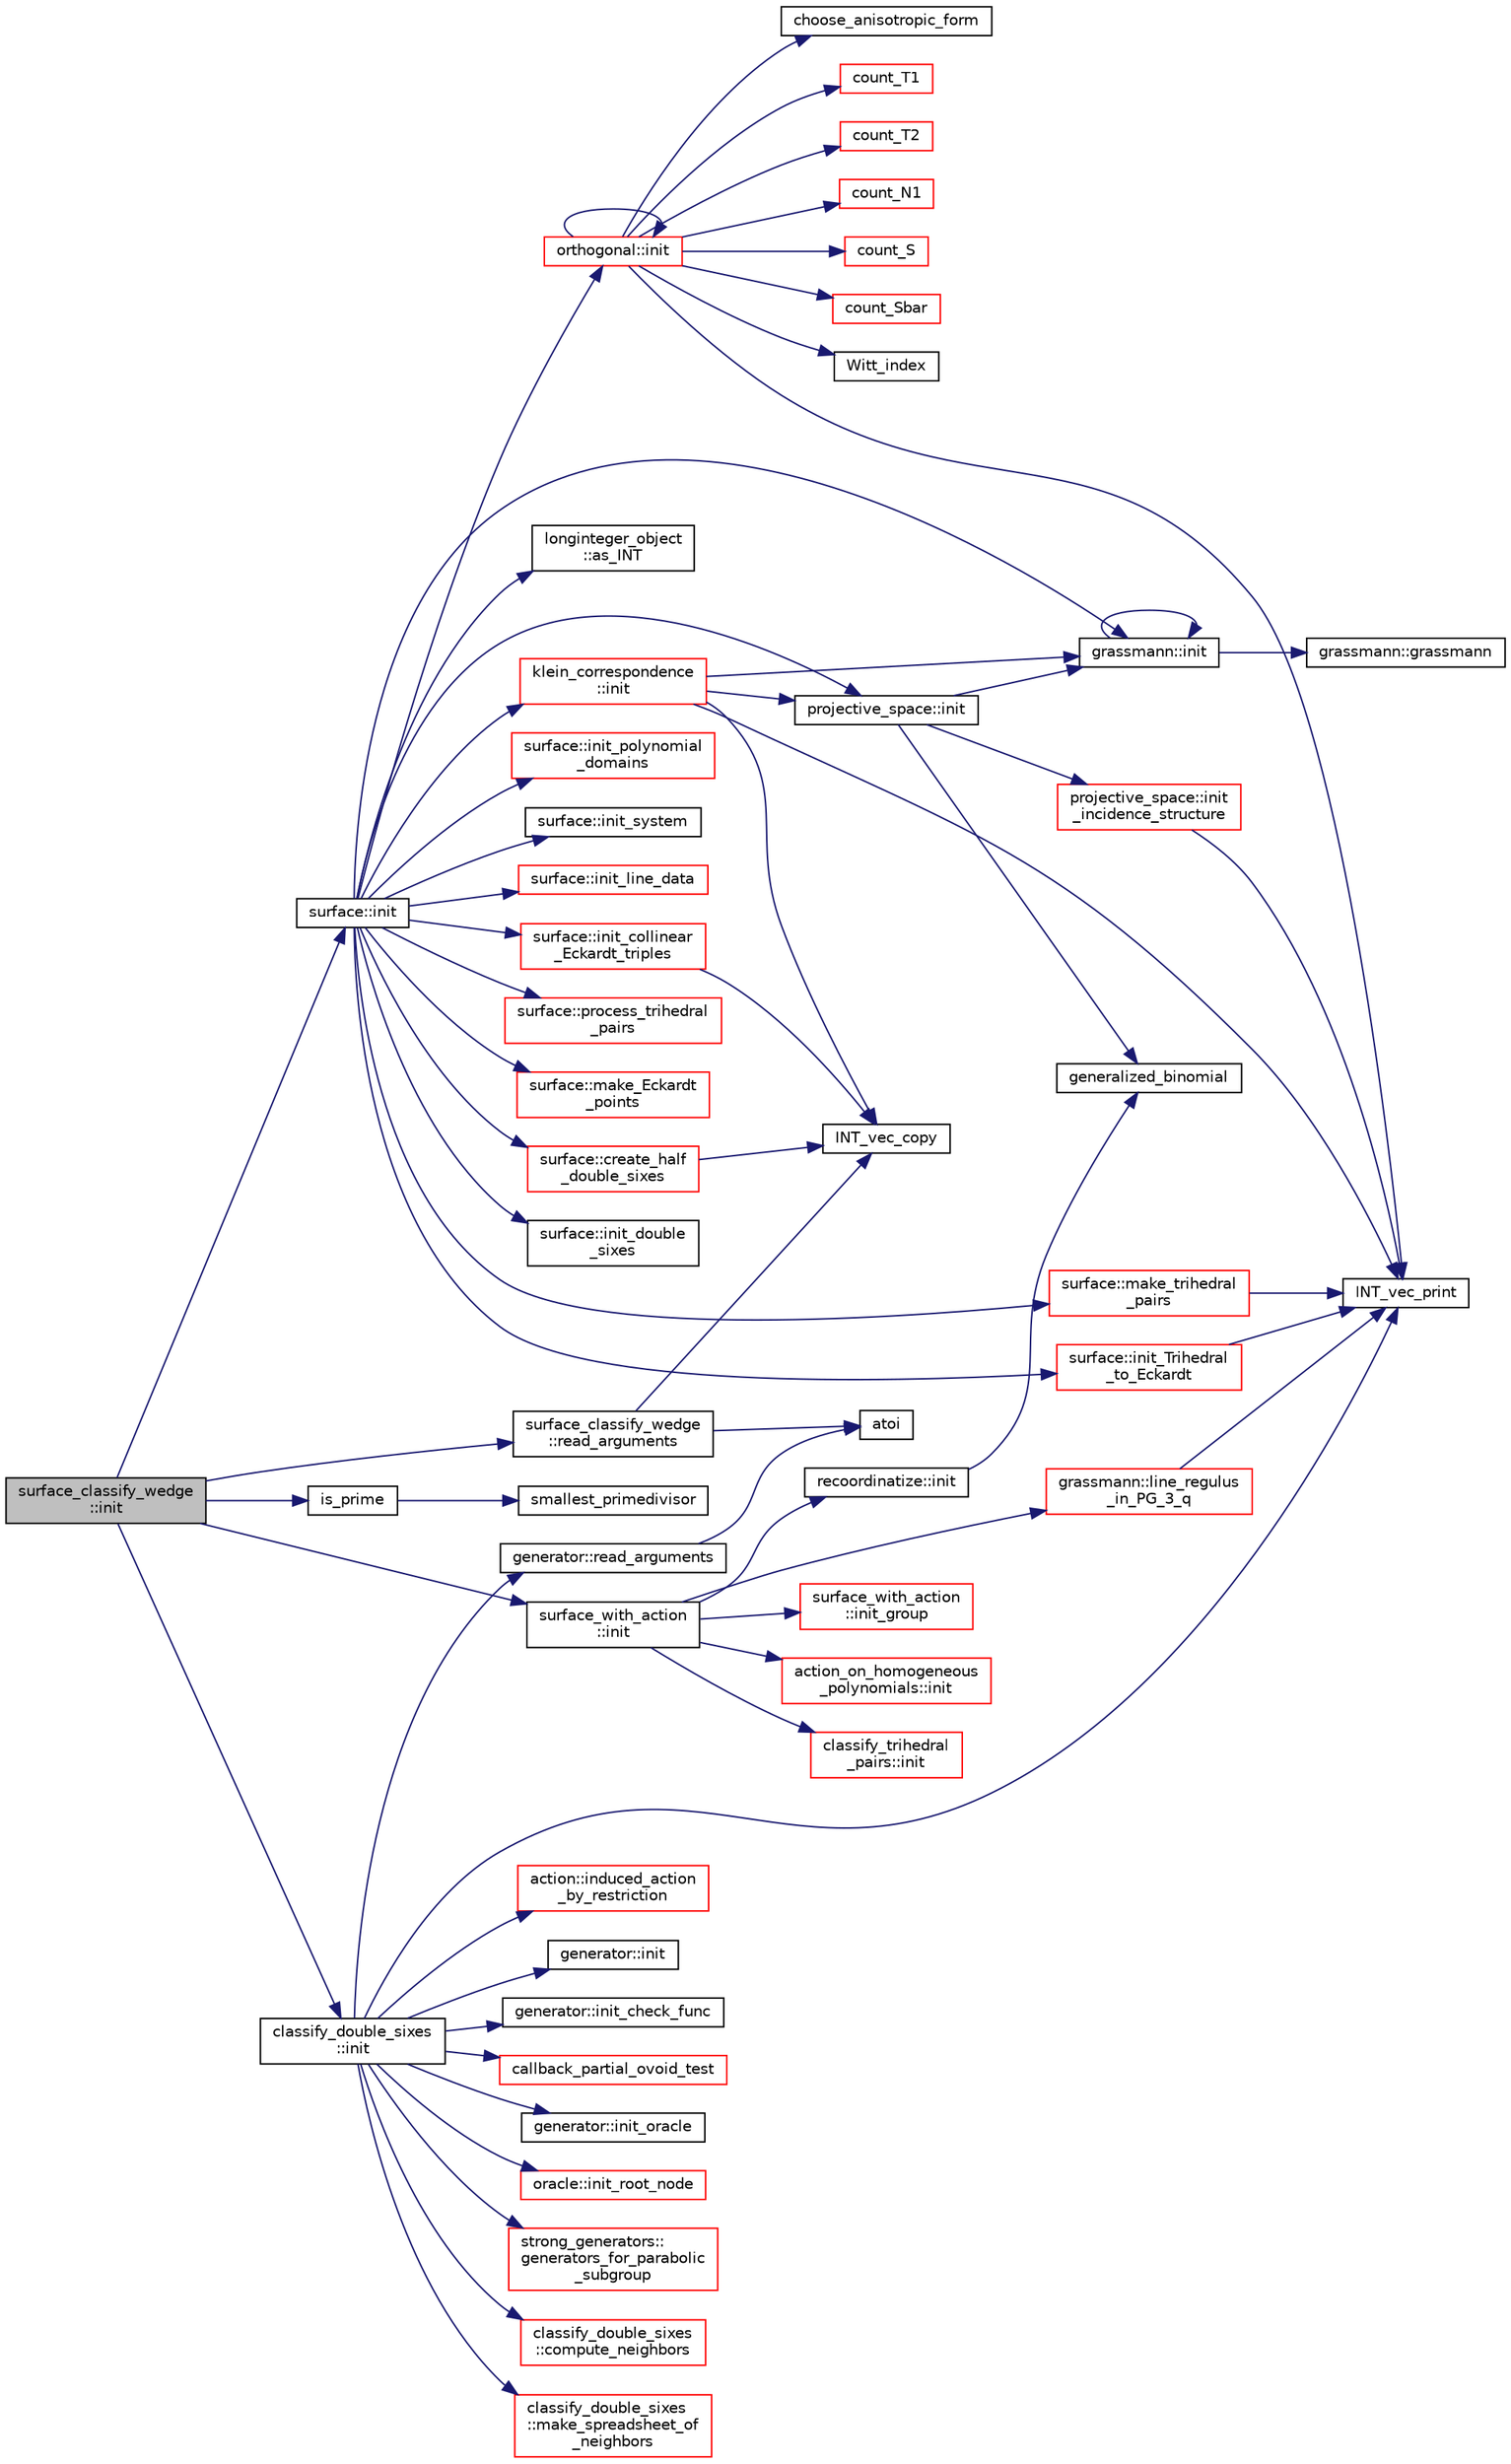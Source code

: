 digraph "surface_classify_wedge::init"
{
  edge [fontname="Helvetica",fontsize="10",labelfontname="Helvetica",labelfontsize="10"];
  node [fontname="Helvetica",fontsize="10",shape=record];
  rankdir="LR";
  Node1112 [label="surface_classify_wedge\l::init",height=0.2,width=0.4,color="black", fillcolor="grey75", style="filled", fontcolor="black"];
  Node1112 -> Node1113 [color="midnightblue",fontsize="10",style="solid",fontname="Helvetica"];
  Node1113 [label="surface_classify_wedge\l::read_arguments",height=0.2,width=0.4,color="black", fillcolor="white", style="filled",URL="$d7/d5c/classsurface__classify__wedge.html#a9b339bce60984d007d2057f3789aefd9"];
  Node1113 -> Node1114 [color="midnightblue",fontsize="10",style="solid",fontname="Helvetica"];
  Node1114 [label="atoi",height=0.2,width=0.4,color="black", fillcolor="white", style="filled",URL="$d9/d60/discreta_8h.html#ad0ac71cbcb495289e474437d6b7d7fac"];
  Node1113 -> Node1115 [color="midnightblue",fontsize="10",style="solid",fontname="Helvetica"];
  Node1115 [label="INT_vec_copy",height=0.2,width=0.4,color="black", fillcolor="white", style="filled",URL="$df/dbf/sajeeb_8_c.html#ac2d875e27e009af6ec04d17254d11075"];
  Node1112 -> Node1116 [color="midnightblue",fontsize="10",style="solid",fontname="Helvetica"];
  Node1116 [label="surface::init",height=0.2,width=0.4,color="black", fillcolor="white", style="filled",URL="$d5/d88/classsurface.html#a90570b0ca6ab02988159f2c40cb27308"];
  Node1116 -> Node1117 [color="midnightblue",fontsize="10",style="solid",fontname="Helvetica"];
  Node1117 [label="projective_space::init",height=0.2,width=0.4,color="black", fillcolor="white", style="filled",URL="$d2/d17/classprojective__space.html#a8a1efa40df92744519365f82e4740dab"];
  Node1117 -> Node1118 [color="midnightblue",fontsize="10",style="solid",fontname="Helvetica"];
  Node1118 [label="grassmann::init",height=0.2,width=0.4,color="black", fillcolor="white", style="filled",URL="$df/d02/classgrassmann.html#a2e8cf7b9f203254493d7c2607c17d498"];
  Node1118 -> Node1119 [color="midnightblue",fontsize="10",style="solid",fontname="Helvetica"];
  Node1119 [label="grassmann::grassmann",height=0.2,width=0.4,color="black", fillcolor="white", style="filled",URL="$df/d02/classgrassmann.html#a252a85d3b74eb4fbd5771f4152a5f272"];
  Node1118 -> Node1118 [color="midnightblue",fontsize="10",style="solid",fontname="Helvetica"];
  Node1117 -> Node1120 [color="midnightblue",fontsize="10",style="solid",fontname="Helvetica"];
  Node1120 [label="generalized_binomial",height=0.2,width=0.4,color="black", fillcolor="white", style="filled",URL="$d2/d7c/combinatorics_8_c.html#a24762dc22e45175d18ec1ec1d2556ae8"];
  Node1117 -> Node1121 [color="midnightblue",fontsize="10",style="solid",fontname="Helvetica"];
  Node1121 [label="projective_space::init\l_incidence_structure",height=0.2,width=0.4,color="red", fillcolor="white", style="filled",URL="$d2/d17/classprojective__space.html#a1e59490325e045cc52674a3706780aed"];
  Node1121 -> Node1124 [color="midnightblue",fontsize="10",style="solid",fontname="Helvetica"];
  Node1124 [label="INT_vec_print",height=0.2,width=0.4,color="black", fillcolor="white", style="filled",URL="$df/dbf/sajeeb_8_c.html#a79a5901af0b47dd0d694109543c027fe"];
  Node1116 -> Node1118 [color="midnightblue",fontsize="10",style="solid",fontname="Helvetica"];
  Node1116 -> Node1151 [color="midnightblue",fontsize="10",style="solid",fontname="Helvetica"];
  Node1151 [label="longinteger_object\l::as_INT",height=0.2,width=0.4,color="black", fillcolor="white", style="filled",URL="$dd/d7e/classlonginteger__object.html#afb992d4679a6741acc63c8bcba27971e"];
  Node1116 -> Node1152 [color="midnightblue",fontsize="10",style="solid",fontname="Helvetica"];
  Node1152 [label="orthogonal::init",height=0.2,width=0.4,color="red", fillcolor="white", style="filled",URL="$d7/daa/classorthogonal.html#a8bd53ba30f34ac50889503f0f3ef6deb"];
  Node1152 -> Node1153 [color="midnightblue",fontsize="10",style="solid",fontname="Helvetica"];
  Node1153 [label="Witt_index",height=0.2,width=0.4,color="black", fillcolor="white", style="filled",URL="$d4/d67/geometry_8h.html#ab3483ecb9859a6758f82b5327da50534"];
  Node1152 -> Node1154 [color="midnightblue",fontsize="10",style="solid",fontname="Helvetica"];
  Node1154 [label="choose_anisotropic_form",height=0.2,width=0.4,color="black", fillcolor="white", style="filled",URL="$d4/d67/geometry_8h.html#a0cfd89420fa352dee57b4a6165981456"];
  Node1152 -> Node1155 [color="midnightblue",fontsize="10",style="solid",fontname="Helvetica"];
  Node1155 [label="count_T1",height=0.2,width=0.4,color="red", fillcolor="white", style="filled",URL="$d4/d67/geometry_8h.html#af42a0ed4f726c58cdeb601b55bddf0ce"];
  Node1152 -> Node1160 [color="midnightblue",fontsize="10",style="solid",fontname="Helvetica"];
  Node1160 [label="count_T2",height=0.2,width=0.4,color="red", fillcolor="white", style="filled",URL="$d4/d67/geometry_8h.html#aaf609f57b0d2c432401348a64eceecb8"];
  Node1152 -> Node1161 [color="midnightblue",fontsize="10",style="solid",fontname="Helvetica"];
  Node1161 [label="count_N1",height=0.2,width=0.4,color="red", fillcolor="white", style="filled",URL="$d4/d67/geometry_8h.html#a879b579a4ddaffbc75b230e81e33dcf4"];
  Node1152 -> Node1162 [color="midnightblue",fontsize="10",style="solid",fontname="Helvetica"];
  Node1162 [label="count_S",height=0.2,width=0.4,color="red", fillcolor="white", style="filled",URL="$d4/d67/geometry_8h.html#a9c6bd1c31d71d399cac8afa0713f56b9"];
  Node1152 -> Node1165 [color="midnightblue",fontsize="10",style="solid",fontname="Helvetica"];
  Node1165 [label="count_Sbar",height=0.2,width=0.4,color="red", fillcolor="white", style="filled",URL="$d4/d67/geometry_8h.html#a6b49fc2deeb261dc894f2fbe34a05e79"];
  Node1152 -> Node1152 [color="midnightblue",fontsize="10",style="solid",fontname="Helvetica"];
  Node1152 -> Node1124 [color="midnightblue",fontsize="10",style="solid",fontname="Helvetica"];
  Node1116 -> Node1257 [color="midnightblue",fontsize="10",style="solid",fontname="Helvetica"];
  Node1257 [label="klein_correspondence\l::init",height=0.2,width=0.4,color="red", fillcolor="white", style="filled",URL="$d7/d99/classklein__correspondence.html#a9f555dc65174ab66579e1118bd9b4ca0"];
  Node1257 -> Node1117 [color="midnightblue",fontsize="10",style="solid",fontname="Helvetica"];
  Node1257 -> Node1118 [color="midnightblue",fontsize="10",style="solid",fontname="Helvetica"];
  Node1257 -> Node1124 [color="midnightblue",fontsize="10",style="solid",fontname="Helvetica"];
  Node1257 -> Node1115 [color="midnightblue",fontsize="10",style="solid",fontname="Helvetica"];
  Node1116 -> Node1270 [color="midnightblue",fontsize="10",style="solid",fontname="Helvetica"];
  Node1270 [label="surface::init_polynomial\l_domains",height=0.2,width=0.4,color="red", fillcolor="white", style="filled",URL="$d5/d88/classsurface.html#a1f13f4c6bdc98d14920a2644a52f8bb6"];
  Node1116 -> Node1313 [color="midnightblue",fontsize="10",style="solid",fontname="Helvetica"];
  Node1313 [label="surface::init_system",height=0.2,width=0.4,color="black", fillcolor="white", style="filled",URL="$d5/d88/classsurface.html#a7fbcf60eff1b8fcf85459e8ee821fe36"];
  Node1116 -> Node1314 [color="midnightblue",fontsize="10",style="solid",fontname="Helvetica"];
  Node1314 [label="surface::init_line_data",height=0.2,width=0.4,color="red", fillcolor="white", style="filled",URL="$d5/d88/classsurface.html#a2d9e24e666ca96960e7215f759e899de"];
  Node1116 -> Node1316 [color="midnightblue",fontsize="10",style="solid",fontname="Helvetica"];
  Node1316 [label="surface::make_trihedral\l_pairs",height=0.2,width=0.4,color="red", fillcolor="white", style="filled",URL="$d5/d88/classsurface.html#ad5643c9ea75032122ba52e24d1fc23c4"];
  Node1316 -> Node1124 [color="midnightblue",fontsize="10",style="solid",fontname="Helvetica"];
  Node1116 -> Node1326 [color="midnightblue",fontsize="10",style="solid",fontname="Helvetica"];
  Node1326 [label="surface::process_trihedral\l_pairs",height=0.2,width=0.4,color="red", fillcolor="white", style="filled",URL="$d5/d88/classsurface.html#a94cd90088cd556805d058d0a72c2f372"];
  Node1116 -> Node1344 [color="midnightblue",fontsize="10",style="solid",fontname="Helvetica"];
  Node1344 [label="surface::make_Eckardt\l_points",height=0.2,width=0.4,color="red", fillcolor="white", style="filled",URL="$d5/d88/classsurface.html#a12becb7be3c15fbff264368f79bd2f1b"];
  Node1116 -> Node1350 [color="midnightblue",fontsize="10",style="solid",fontname="Helvetica"];
  Node1350 [label="surface::init_Trihedral\l_to_Eckardt",height=0.2,width=0.4,color="red", fillcolor="white", style="filled",URL="$d5/d88/classsurface.html#a1148e4fd151382344a4a7cc76f8197d4"];
  Node1350 -> Node1124 [color="midnightblue",fontsize="10",style="solid",fontname="Helvetica"];
  Node1116 -> Node1357 [color="midnightblue",fontsize="10",style="solid",fontname="Helvetica"];
  Node1357 [label="surface::init_collinear\l_Eckardt_triples",height=0.2,width=0.4,color="red", fillcolor="white", style="filled",URL="$d5/d88/classsurface.html#a7b53d7cad5ba4901e57cac31a364ac47"];
  Node1357 -> Node1115 [color="midnightblue",fontsize="10",style="solid",fontname="Helvetica"];
  Node1116 -> Node1358 [color="midnightblue",fontsize="10",style="solid",fontname="Helvetica"];
  Node1358 [label="surface::init_double\l_sixes",height=0.2,width=0.4,color="black", fillcolor="white", style="filled",URL="$d5/d88/classsurface.html#ae0c2231c8e8e070224d8f56bf6dbad80"];
  Node1116 -> Node1359 [color="midnightblue",fontsize="10",style="solid",fontname="Helvetica"];
  Node1359 [label="surface::create_half\l_double_sixes",height=0.2,width=0.4,color="red", fillcolor="white", style="filled",URL="$d5/d88/classsurface.html#abd6272010fb4ce46c941bb3e99c38799"];
  Node1359 -> Node1115 [color="midnightblue",fontsize="10",style="solid",fontname="Helvetica"];
  Node1112 -> Node1360 [color="midnightblue",fontsize="10",style="solid",fontname="Helvetica"];
  Node1360 [label="is_prime",height=0.2,width=0.4,color="black", fillcolor="white", style="filled",URL="$de/dc5/algebra__and__number__theory_8h.html#ac98a0478ba82b9568613df1c8df7e3b8"];
  Node1360 -> Node1361 [color="midnightblue",fontsize="10",style="solid",fontname="Helvetica"];
  Node1361 [label="smallest_primedivisor",height=0.2,width=0.4,color="black", fillcolor="white", style="filled",URL="$df/dda/number__theory_8_c.html#a89238384b70e5f0f19ac179ca88d468d"];
  Node1112 -> Node1362 [color="midnightblue",fontsize="10",style="solid",fontname="Helvetica"];
  Node1362 [label="surface_with_action\l::init",height=0.2,width=0.4,color="black", fillcolor="white", style="filled",URL="$d8/df9/classsurface__with__action.html#a8e716ca96b2dd1833dbbb0e3711b9435"];
  Node1362 -> Node1363 [color="midnightblue",fontsize="10",style="solid",fontname="Helvetica"];
  Node1363 [label="surface_with_action\l::init_group",height=0.2,width=0.4,color="red", fillcolor="white", style="filled",URL="$d8/df9/classsurface__with__action.html#a8fc5e9fd211eaca0a5e4a922aa515d8b"];
  Node1362 -> Node1378 [color="midnightblue",fontsize="10",style="solid",fontname="Helvetica"];
  Node1378 [label="action_on_homogeneous\l_polynomials::init",height=0.2,width=0.4,color="red", fillcolor="white", style="filled",URL="$d5/dd4/classaction__on__homogeneous__polynomials.html#aeb2f13aba300d45eafb7fc4bc64711ac"];
  Node1362 -> Node1379 [color="midnightblue",fontsize="10",style="solid",fontname="Helvetica"];
  Node1379 [label="classify_trihedral\l_pairs::init",height=0.2,width=0.4,color="red", fillcolor="white", style="filled",URL="$d1/d21/classclassify__trihedral__pairs.html#aa71b831292894efc9687cb3e8c8dd73e"];
  Node1362 -> Node1418 [color="midnightblue",fontsize="10",style="solid",fontname="Helvetica"];
  Node1418 [label="recoordinatize::init",height=0.2,width=0.4,color="black", fillcolor="white", style="filled",URL="$d3/d3c/classrecoordinatize.html#ad4edc74b3a89f905b85f0fee7e9f3993"];
  Node1418 -> Node1120 [color="midnightblue",fontsize="10",style="solid",fontname="Helvetica"];
  Node1362 -> Node1419 [color="midnightblue",fontsize="10",style="solid",fontname="Helvetica"];
  Node1419 [label="grassmann::line_regulus\l_in_PG_3_q",height=0.2,width=0.4,color="red", fillcolor="white", style="filled",URL="$df/d02/classgrassmann.html#aa18017241af3cd660d4763ff8399d1c8"];
  Node1419 -> Node1124 [color="midnightblue",fontsize="10",style="solid",fontname="Helvetica"];
  Node1112 -> Node1421 [color="midnightblue",fontsize="10",style="solid",fontname="Helvetica"];
  Node1421 [label="classify_double_sixes\l::init",height=0.2,width=0.4,color="black", fillcolor="white", style="filled",URL="$dd/d23/classclassify__double__sixes.html#a8c5c41d5124b35379d626480ff225f7b"];
  Node1421 -> Node1422 [color="midnightblue",fontsize="10",style="solid",fontname="Helvetica"];
  Node1422 [label="strong_generators::\lgenerators_for_parabolic\l_subgroup",height=0.2,width=0.4,color="red", fillcolor="white", style="filled",URL="$dc/d09/classstrong__generators.html#a5c5c460bc6bc949e865c7e634720847a"];
  Node1421 -> Node1423 [color="midnightblue",fontsize="10",style="solid",fontname="Helvetica"];
  Node1423 [label="classify_double_sixes\l::compute_neighbors",height=0.2,width=0.4,color="red", fillcolor="white", style="filled",URL="$dd/d23/classclassify__double__sixes.html#a675e241052c36c58063ddcfc06d209b2"];
  Node1421 -> Node1546 [color="midnightblue",fontsize="10",style="solid",fontname="Helvetica"];
  Node1546 [label="classify_double_sixes\l::make_spreadsheet_of\l_neighbors",height=0.2,width=0.4,color="red", fillcolor="white", style="filled",URL="$dd/d23/classclassify__double__sixes.html#ab1b80dac9133d50c5229ef25ca774aaa"];
  Node1421 -> Node1124 [color="midnightblue",fontsize="10",style="solid",fontname="Helvetica"];
  Node1421 -> Node1557 [color="midnightblue",fontsize="10",style="solid",fontname="Helvetica"];
  Node1557 [label="action::induced_action\l_by_restriction",height=0.2,width=0.4,color="red", fillcolor="white", style="filled",URL="$d2/d86/classaction.html#a37c21f74a97c921d882a308370c06357"];
  Node1421 -> Node1756 [color="midnightblue",fontsize="10",style="solid",fontname="Helvetica"];
  Node1756 [label="generator::read_arguments",height=0.2,width=0.4,color="black", fillcolor="white", style="filled",URL="$d7/d73/classgenerator.html#a4eab346c8d3b5de5bb83578bfb4a15c5"];
  Node1756 -> Node1114 [color="midnightblue",fontsize="10",style="solid",fontname="Helvetica"];
  Node1421 -> Node1757 [color="midnightblue",fontsize="10",style="solid",fontname="Helvetica"];
  Node1757 [label="generator::init",height=0.2,width=0.4,color="black", fillcolor="white", style="filled",URL="$d7/d73/classgenerator.html#aeca1559b4172cae921620768bd62df47"];
  Node1421 -> Node1758 [color="midnightblue",fontsize="10",style="solid",fontname="Helvetica"];
  Node1758 [label="generator::init_check_func",height=0.2,width=0.4,color="black", fillcolor="white", style="filled",URL="$d7/d73/classgenerator.html#aed44ec3121281f847612a646968f0894"];
  Node1421 -> Node1759 [color="midnightblue",fontsize="10",style="solid",fontname="Helvetica"];
  Node1759 [label="callback_partial_ovoid_test",height=0.2,width=0.4,color="red", fillcolor="white", style="filled",URL="$d0/d76/tl__algebra__and__number__theory_8h.html#a727820f93ffbddb54e384905b4661761"];
  Node1421 -> Node1776 [color="midnightblue",fontsize="10",style="solid",fontname="Helvetica"];
  Node1776 [label="generator::init_oracle",height=0.2,width=0.4,color="black", fillcolor="white", style="filled",URL="$d7/d73/classgenerator.html#aab9339b27020b22ae9655d4413a88e40"];
  Node1421 -> Node1777 [color="midnightblue",fontsize="10",style="solid",fontname="Helvetica"];
  Node1777 [label="oracle::init_root_node",height=0.2,width=0.4,color="red", fillcolor="white", style="filled",URL="$d7/da7/classoracle.html#a39267b7776b0cc2d93cda40fce9813a2"];
}
